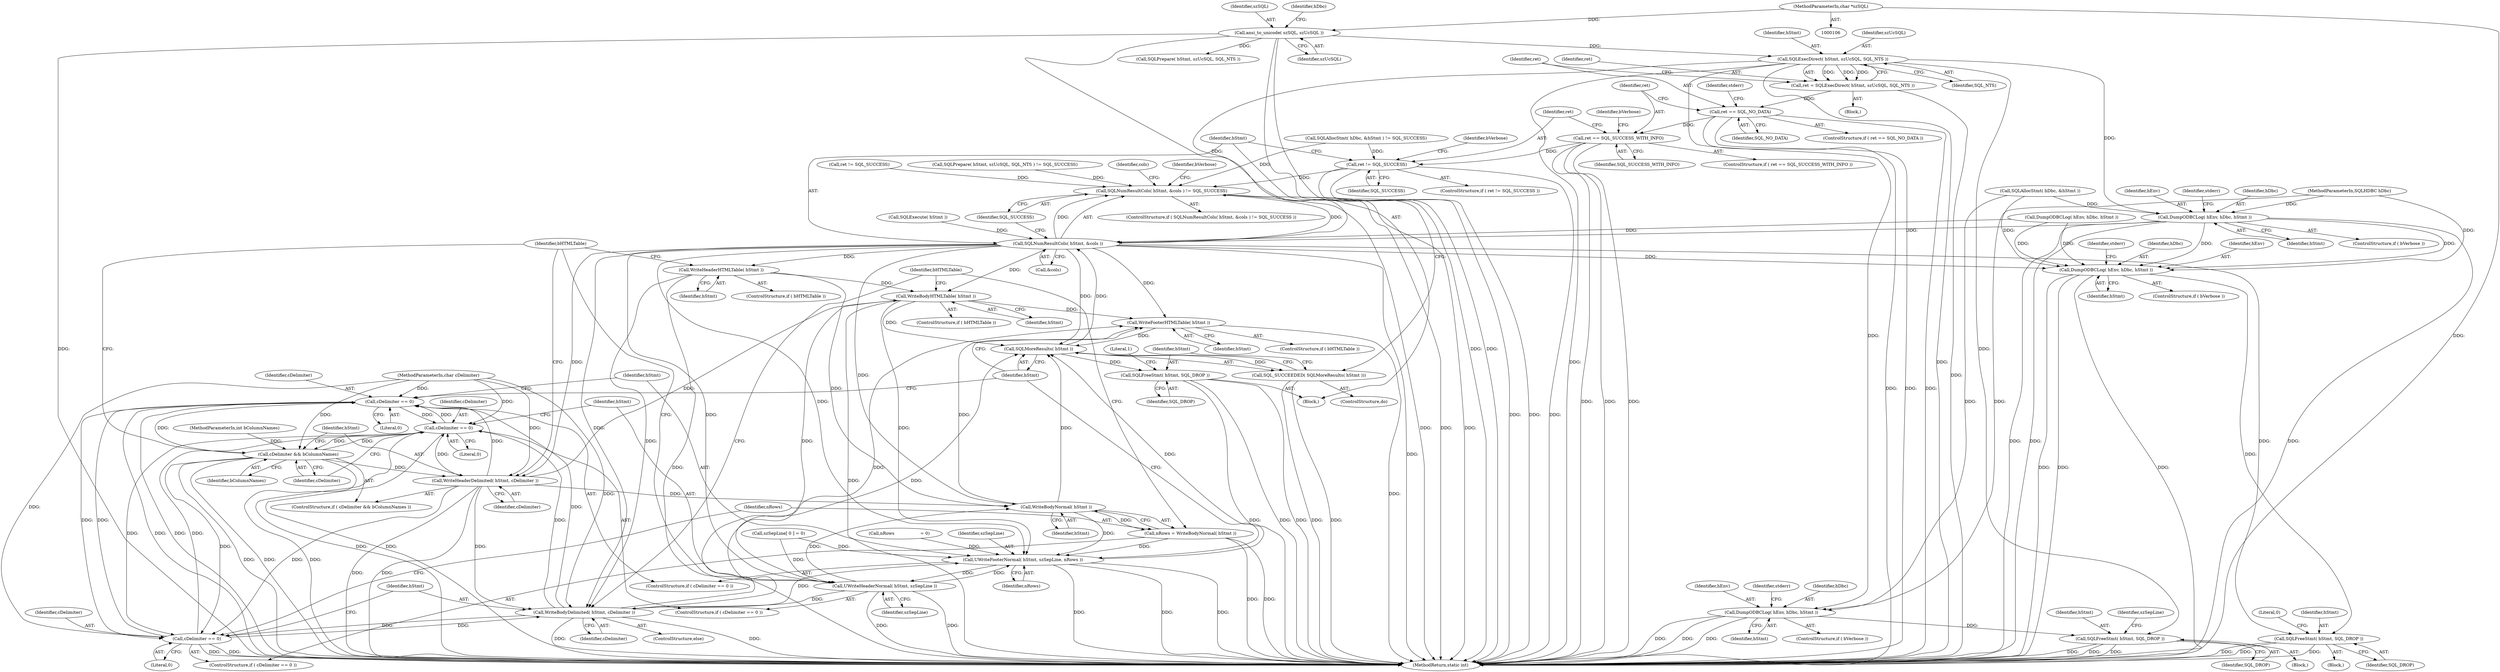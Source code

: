 digraph "0_unixODBC_45ef78e037f578b15fc58938a3a3251655e71d6f#diff-d52750c7ba4e594410438569d8e2963aL24_1@API" {
"1000154" [label="(Call,SQLExecDirect( hStmt, szUcSQL, SQL_NTS ))"];
"1000127" [label="(Call,ansi_to_unicode( szSQL, szUcSQL ))"];
"1000108" [label="(MethodParameterIn,char *szSQL)"];
"1000152" [label="(Call,ret = SQLExecDirect( hStmt, szUcSQL, SQL_NTS ))"];
"1000159" [label="(Call,ret == SQL_NO_DATA)"];
"1000168" [label="(Call,ret == SQL_SUCCESS_WITH_INFO)"];
"1000183" [label="(Call,ret != SQL_SUCCESS)"];
"1000277" [label="(Call,SQLNumResultCols( hStmt, &cols ) != SQL_SUCCESS)"];
"1000174" [label="(Call,DumpODBCLog( hEnv, hDbc, hStmt ))"];
"1000278" [label="(Call,SQLNumResultCols( hStmt, &cols ))"];
"1000286" [label="(Call,DumpODBCLog( hEnv, hDbc, hStmt ))"];
"1000293" [label="(Call,SQLFreeStmt( hStmt, SQL_DROP ))"];
"1000305" [label="(Call,WriteHeaderHTMLTable( hStmt ))"];
"1000325" [label="(Call,WriteBodyHTMLTable( hStmt ))"];
"1000342" [label="(Call,WriteFooterHTMLTable( hStmt ))"];
"1000354" [label="(Call,SQLMoreResults( hStmt ))"];
"1000353" [label="(Call,SQL_SUCCEEDED( SQLMoreResults( hStmt )))"];
"1000356" [label="(Call,SQLFreeStmt( hStmt, SQL_DROP ))"];
"1000349" [label="(Call,UWriteFooterNormal( hStmt, szSepLine, nRows ))"];
"1000312" [label="(Call,UWriteHeaderNormal( hStmt, szSepLine ))"];
"1000334" [label="(Call,WriteBodyNormal( hStmt ))"];
"1000332" [label="(Call,nRows = WriteBodyNormal( hStmt ))"];
"1000337" [label="(Call,WriteBodyDelimited( hStmt, cDelimiter ))"];
"1000309" [label="(Call,cDelimiter == 0)"];
"1000317" [label="(Call,cDelimiter && bColumnNames)"];
"1000320" [label="(Call,WriteHeaderDelimited( hStmt, cDelimiter ))"];
"1000329" [label="(Call,cDelimiter == 0)"];
"1000346" [label="(Call,cDelimiter == 0)"];
"1000189" [label="(Call,DumpODBCLog( hEnv, hDbc, hStmt ))"];
"1000196" [label="(Call,SQLFreeStmt( hStmt, SQL_DROP ))"];
"1000334" [label="(Call,WriteBodyNormal( hStmt ))"];
"1000175" [label="(Identifier,hEnv)"];
"1000354" [label="(Call,SQLMoreResults( hStmt ))"];
"1000282" [label="(Identifier,SQL_SUCCESS)"];
"1000314" [label="(Identifier,szSepLine)"];
"1000153" [label="(Identifier,ret)"];
"1000330" [label="(Identifier,cDelimiter)"];
"1000155" [label="(Identifier,hStmt)"];
"1000300" [label="(Identifier,cols)"];
"1000177" [label="(Identifier,hStmt)"];
"1000317" [label="(Call,cDelimiter && bColumnNames)"];
"1000192" [label="(Identifier,hStmt)"];
"1000351" [label="(Identifier,szSepLine)"];
"1000169" [label="(Identifier,ret)"];
"1000331" [label="(Literal,0)"];
"1000112" [label="(Block,)"];
"1000280" [label="(Call,&cols)"];
"1000198" [label="(Identifier,SQL_DROP)"];
"1000297" [label="(Literal,0)"];
"1000340" [label="(ControlStructure,if ( bHTMLTable ))"];
"1000342" [label="(Call,WriteFooterHTMLTable( hStmt ))"];
"1000276" [label="(ControlStructure,if ( SQLNumResultCols( hStmt, &cols ) != SQL_SUCCESS ))"];
"1000189" [label="(Call,DumpODBCLog( hEnv, hDbc, hStmt ))"];
"1000345" [label="(ControlStructure,if ( cDelimiter == 0 ))"];
"1000318" [label="(Identifier,cDelimiter)"];
"1000328" [label="(ControlStructure,if ( cDelimiter == 0 ))"];
"1000277" [label="(Call,SQLNumResultCols( hStmt, &cols ) != SQL_SUCCESS)"];
"1000335" [label="(Identifier,hStmt)"];
"1000182" [label="(ControlStructure,if ( ret != SQL_SUCCESS ))"];
"1000194" [label="(Identifier,stderr)"];
"1000350" [label="(Identifier,hStmt)"];
"1000320" [label="(Call,WriteHeaderDelimited( hStmt, cDelimiter ))"];
"1000183" [label="(Call,ret != SQL_SUCCESS)"];
"1000156" [label="(Identifier,szUcSQL)"];
"1000108" [label="(MethodParameterIn,char *szSQL)"];
"1000325" [label="(Call,WriteBodyHTMLTable( hStmt ))"];
"1000312" [label="(Call,UWriteHeaderNormal( hStmt, szSepLine ))"];
"1000129" [label="(Identifier,szUcSQL)"];
"1000176" [label="(Identifier,hDbc)"];
"1000284" [label="(ControlStructure,if ( bVerbose ))"];
"1000346" [label="(Call,cDelimiter == 0)"];
"1000185" [label="(Identifier,SQL_SUCCESS)"];
"1000229" [label="(Call,SQLExecute( hStmt ))"];
"1000274" [label="(ControlStructure,do)"];
"1000305" [label="(Call,WriteHeaderHTMLTable( hStmt ))"];
"1000128" [label="(Identifier,szSQL)"];
"1000152" [label="(Call,ret = SQLExecDirect( hStmt, szUcSQL, SQL_NTS ))"];
"1000207" [label="(Call,SQLPrepare( hStmt, szUcSQL, SQL_NTS ))"];
"1000324" [label="(Identifier,bHTMLTable)"];
"1000303" [label="(ControlStructure,if ( bHTMLTable ))"];
"1000341" [label="(Identifier,bHTMLTable)"];
"1000132" [label="(Call,SQLAllocStmt( hDbc, &hStmt ))"];
"1000158" [label="(ControlStructure,if ( ret == SQL_NO_DATA ))"];
"1000285" [label="(Identifier,bVerbose)"];
"1000295" [label="(Identifier,SQL_DROP)"];
"1000191" [label="(Identifier,hDbc)"];
"1000256" [label="(Call,ret != SQL_SUCCESS)"];
"1000188" [label="(Identifier,bVerbose)"];
"1000352" [label="(Identifier,nRows)"];
"1000279" [label="(Identifier,hStmt)"];
"1000337" [label="(Call,WriteBodyDelimited( hStmt, cDelimiter ))"];
"1000336" [label="(ControlStructure,else)"];
"1000154" [label="(Call,SQLExecDirect( hStmt, szUcSQL, SQL_NTS ))"];
"1000283" [label="(Block,)"];
"1000119" [label="(Call,nRows                   = 0)"];
"1000323" [label="(ControlStructure,if ( bHTMLTable ))"];
"1000353" [label="(Call,SQL_SUCCEEDED( SQLMoreResults( hStmt )))"];
"1000110" [label="(MethodParameterIn,int bColumnNames)"];
"1000173" [label="(Identifier,bVerbose)"];
"1000170" [label="(Identifier,SQL_SUCCESS_WITH_INFO)"];
"1000308" [label="(ControlStructure,if ( cDelimiter == 0 ))"];
"1000151" [label="(Block,)"];
"1000206" [label="(Call,SQLPrepare( hStmt, szUcSQL, SQL_NTS ) != SQL_SUCCESS)"];
"1000164" [label="(Identifier,stderr)"];
"1000311" [label="(Literal,0)"];
"1000347" [label="(Identifier,cDelimiter)"];
"1000349" [label="(Call,UWriteFooterNormal( hStmt, szSepLine, nRows ))"];
"1000356" [label="(Call,SQLFreeStmt( hStmt, SQL_DROP ))"];
"1000357" [label="(Identifier,hStmt)"];
"1000310" [label="(Identifier,cDelimiter)"];
"1000107" [label="(MethodParameterIn,SQLHDBC hDbc)"];
"1000309" [label="(Call,cDelimiter == 0)"];
"1000287" [label="(Identifier,hEnv)"];
"1000197" [label="(Identifier,hStmt)"];
"1000339" [label="(Identifier,cDelimiter)"];
"1000122" [label="(Call,szSepLine[ 0 ] = 0)"];
"1000187" [label="(ControlStructure,if ( bVerbose ))"];
"1000326" [label="(Identifier,hStmt)"];
"1000196" [label="(Call,SQLFreeStmt( hStmt, SQL_DROP ))"];
"1000333" [label="(Identifier,nRows)"];
"1000329" [label="(Call,cDelimiter == 0)"];
"1000167" [label="(ControlStructure,if ( ret == SQL_SUCCESS_WITH_INFO ))"];
"1000360" [label="(Literal,1)"];
"1000127" [label="(Call,ansi_to_unicode( szSQL, szUcSQL ))"];
"1000286" [label="(Call,DumpODBCLog( hEnv, hDbc, hStmt ))"];
"1000289" [label="(Identifier,hStmt)"];
"1000338" [label="(Identifier,hStmt)"];
"1000361" [label="(MethodReturn,static int)"];
"1000291" [label="(Identifier,stderr)"];
"1000109" [label="(MethodParameterIn,char cDelimiter)"];
"1000190" [label="(Identifier,hEnv)"];
"1000157" [label="(Identifier,SQL_NTS)"];
"1000321" [label="(Identifier,hStmt)"];
"1000294" [label="(Identifier,hStmt)"];
"1000200" [label="(Identifier,szSepLine)"];
"1000168" [label="(Call,ret == SQL_SUCCESS_WITH_INFO)"];
"1000316" [label="(ControlStructure,if ( cDelimiter && bColumnNames ))"];
"1000348" [label="(Literal,0)"];
"1000186" [label="(Block,)"];
"1000319" [label="(Identifier,bColumnNames)"];
"1000161" [label="(Identifier,SQL_NO_DATA)"];
"1000332" [label="(Call,nRows = WriteBodyNormal( hStmt ))"];
"1000358" [label="(Identifier,SQL_DROP)"];
"1000160" [label="(Identifier,ret)"];
"1000174" [label="(Call,DumpODBCLog( hEnv, hDbc, hStmt ))"];
"1000355" [label="(Identifier,hStmt)"];
"1000131" [label="(Call,SQLAllocStmt( hDbc, &hStmt ) != SQL_SUCCESS)"];
"1000133" [label="(Identifier,hDbc)"];
"1000313" [label="(Identifier,hStmt)"];
"1000184" [label="(Identifier,ret)"];
"1000306" [label="(Identifier,hStmt)"];
"1000247" [label="(Call,DumpODBCLog( hEnv, hDbc, hStmt ))"];
"1000288" [label="(Identifier,hDbc)"];
"1000322" [label="(Identifier,cDelimiter)"];
"1000278" [label="(Call,SQLNumResultCols( hStmt, &cols ))"];
"1000159" [label="(Call,ret == SQL_NO_DATA)"];
"1000343" [label="(Identifier,hStmt)"];
"1000179" [label="(Identifier,stderr)"];
"1000172" [label="(ControlStructure,if ( bVerbose ))"];
"1000293" [label="(Call,SQLFreeStmt( hStmt, SQL_DROP ))"];
"1000154" -> "1000152"  [label="AST: "];
"1000154" -> "1000157"  [label="CFG: "];
"1000155" -> "1000154"  [label="AST: "];
"1000156" -> "1000154"  [label="AST: "];
"1000157" -> "1000154"  [label="AST: "];
"1000152" -> "1000154"  [label="CFG: "];
"1000154" -> "1000361"  [label="DDG: "];
"1000154" -> "1000361"  [label="DDG: "];
"1000154" -> "1000152"  [label="DDG: "];
"1000154" -> "1000152"  [label="DDG: "];
"1000154" -> "1000152"  [label="DDG: "];
"1000127" -> "1000154"  [label="DDG: "];
"1000154" -> "1000174"  [label="DDG: "];
"1000154" -> "1000189"  [label="DDG: "];
"1000154" -> "1000196"  [label="DDG: "];
"1000154" -> "1000278"  [label="DDG: "];
"1000127" -> "1000112"  [label="AST: "];
"1000127" -> "1000129"  [label="CFG: "];
"1000128" -> "1000127"  [label="AST: "];
"1000129" -> "1000127"  [label="AST: "];
"1000133" -> "1000127"  [label="CFG: "];
"1000127" -> "1000361"  [label="DDG: "];
"1000127" -> "1000361"  [label="DDG: "];
"1000127" -> "1000361"  [label="DDG: "];
"1000108" -> "1000127"  [label="DDG: "];
"1000127" -> "1000207"  [label="DDG: "];
"1000108" -> "1000106"  [label="AST: "];
"1000108" -> "1000361"  [label="DDG: "];
"1000152" -> "1000151"  [label="AST: "];
"1000153" -> "1000152"  [label="AST: "];
"1000160" -> "1000152"  [label="CFG: "];
"1000152" -> "1000361"  [label="DDG: "];
"1000152" -> "1000159"  [label="DDG: "];
"1000159" -> "1000158"  [label="AST: "];
"1000159" -> "1000161"  [label="CFG: "];
"1000160" -> "1000159"  [label="AST: "];
"1000161" -> "1000159"  [label="AST: "];
"1000164" -> "1000159"  [label="CFG: "];
"1000169" -> "1000159"  [label="CFG: "];
"1000159" -> "1000361"  [label="DDG: "];
"1000159" -> "1000361"  [label="DDG: "];
"1000159" -> "1000361"  [label="DDG: "];
"1000159" -> "1000168"  [label="DDG: "];
"1000168" -> "1000167"  [label="AST: "];
"1000168" -> "1000170"  [label="CFG: "];
"1000169" -> "1000168"  [label="AST: "];
"1000170" -> "1000168"  [label="AST: "];
"1000173" -> "1000168"  [label="CFG: "];
"1000184" -> "1000168"  [label="CFG: "];
"1000168" -> "1000361"  [label="DDG: "];
"1000168" -> "1000361"  [label="DDG: "];
"1000168" -> "1000361"  [label="DDG: "];
"1000168" -> "1000183"  [label="DDG: "];
"1000183" -> "1000182"  [label="AST: "];
"1000183" -> "1000185"  [label="CFG: "];
"1000184" -> "1000183"  [label="AST: "];
"1000185" -> "1000183"  [label="AST: "];
"1000188" -> "1000183"  [label="CFG: "];
"1000279" -> "1000183"  [label="CFG: "];
"1000183" -> "1000361"  [label="DDG: "];
"1000183" -> "1000361"  [label="DDG: "];
"1000183" -> "1000361"  [label="DDG: "];
"1000131" -> "1000183"  [label="DDG: "];
"1000183" -> "1000277"  [label="DDG: "];
"1000277" -> "1000276"  [label="AST: "];
"1000277" -> "1000282"  [label="CFG: "];
"1000278" -> "1000277"  [label="AST: "];
"1000282" -> "1000277"  [label="AST: "];
"1000285" -> "1000277"  [label="CFG: "];
"1000300" -> "1000277"  [label="CFG: "];
"1000277" -> "1000361"  [label="DDG: "];
"1000277" -> "1000361"  [label="DDG: "];
"1000277" -> "1000361"  [label="DDG: "];
"1000278" -> "1000277"  [label="DDG: "];
"1000278" -> "1000277"  [label="DDG: "];
"1000256" -> "1000277"  [label="DDG: "];
"1000206" -> "1000277"  [label="DDG: "];
"1000131" -> "1000277"  [label="DDG: "];
"1000174" -> "1000172"  [label="AST: "];
"1000174" -> "1000177"  [label="CFG: "];
"1000175" -> "1000174"  [label="AST: "];
"1000176" -> "1000174"  [label="AST: "];
"1000177" -> "1000174"  [label="AST: "];
"1000179" -> "1000174"  [label="CFG: "];
"1000174" -> "1000361"  [label="DDG: "];
"1000174" -> "1000361"  [label="DDG: "];
"1000174" -> "1000361"  [label="DDG: "];
"1000132" -> "1000174"  [label="DDG: "];
"1000107" -> "1000174"  [label="DDG: "];
"1000174" -> "1000278"  [label="DDG: "];
"1000174" -> "1000286"  [label="DDG: "];
"1000174" -> "1000286"  [label="DDG: "];
"1000278" -> "1000280"  [label="CFG: "];
"1000279" -> "1000278"  [label="AST: "];
"1000280" -> "1000278"  [label="AST: "];
"1000282" -> "1000278"  [label="CFG: "];
"1000278" -> "1000361"  [label="DDG: "];
"1000229" -> "1000278"  [label="DDG: "];
"1000247" -> "1000278"  [label="DDG: "];
"1000354" -> "1000278"  [label="DDG: "];
"1000278" -> "1000286"  [label="DDG: "];
"1000278" -> "1000293"  [label="DDG: "];
"1000278" -> "1000305"  [label="DDG: "];
"1000278" -> "1000312"  [label="DDG: "];
"1000278" -> "1000320"  [label="DDG: "];
"1000278" -> "1000325"  [label="DDG: "];
"1000278" -> "1000334"  [label="DDG: "];
"1000278" -> "1000337"  [label="DDG: "];
"1000278" -> "1000342"  [label="DDG: "];
"1000278" -> "1000349"  [label="DDG: "];
"1000278" -> "1000354"  [label="DDG: "];
"1000286" -> "1000284"  [label="AST: "];
"1000286" -> "1000289"  [label="CFG: "];
"1000287" -> "1000286"  [label="AST: "];
"1000288" -> "1000286"  [label="AST: "];
"1000289" -> "1000286"  [label="AST: "];
"1000291" -> "1000286"  [label="CFG: "];
"1000286" -> "1000361"  [label="DDG: "];
"1000286" -> "1000361"  [label="DDG: "];
"1000286" -> "1000361"  [label="DDG: "];
"1000247" -> "1000286"  [label="DDG: "];
"1000247" -> "1000286"  [label="DDG: "];
"1000132" -> "1000286"  [label="DDG: "];
"1000107" -> "1000286"  [label="DDG: "];
"1000286" -> "1000293"  [label="DDG: "];
"1000293" -> "1000283"  [label="AST: "];
"1000293" -> "1000295"  [label="CFG: "];
"1000294" -> "1000293"  [label="AST: "];
"1000295" -> "1000293"  [label="AST: "];
"1000297" -> "1000293"  [label="CFG: "];
"1000293" -> "1000361"  [label="DDG: "];
"1000293" -> "1000361"  [label="DDG: "];
"1000293" -> "1000361"  [label="DDG: "];
"1000305" -> "1000303"  [label="AST: "];
"1000305" -> "1000306"  [label="CFG: "];
"1000306" -> "1000305"  [label="AST: "];
"1000324" -> "1000305"  [label="CFG: "];
"1000305" -> "1000361"  [label="DDG: "];
"1000305" -> "1000325"  [label="DDG: "];
"1000305" -> "1000334"  [label="DDG: "];
"1000305" -> "1000337"  [label="DDG: "];
"1000325" -> "1000323"  [label="AST: "];
"1000325" -> "1000326"  [label="CFG: "];
"1000326" -> "1000325"  [label="AST: "];
"1000341" -> "1000325"  [label="CFG: "];
"1000325" -> "1000361"  [label="DDG: "];
"1000312" -> "1000325"  [label="DDG: "];
"1000320" -> "1000325"  [label="DDG: "];
"1000325" -> "1000342"  [label="DDG: "];
"1000325" -> "1000349"  [label="DDG: "];
"1000325" -> "1000354"  [label="DDG: "];
"1000342" -> "1000340"  [label="AST: "];
"1000342" -> "1000343"  [label="CFG: "];
"1000343" -> "1000342"  [label="AST: "];
"1000355" -> "1000342"  [label="CFG: "];
"1000342" -> "1000361"  [label="DDG: "];
"1000337" -> "1000342"  [label="DDG: "];
"1000334" -> "1000342"  [label="DDG: "];
"1000342" -> "1000354"  [label="DDG: "];
"1000354" -> "1000353"  [label="AST: "];
"1000354" -> "1000355"  [label="CFG: "];
"1000355" -> "1000354"  [label="AST: "];
"1000353" -> "1000354"  [label="CFG: "];
"1000354" -> "1000353"  [label="DDG: "];
"1000337" -> "1000354"  [label="DDG: "];
"1000349" -> "1000354"  [label="DDG: "];
"1000334" -> "1000354"  [label="DDG: "];
"1000354" -> "1000356"  [label="DDG: "];
"1000353" -> "1000274"  [label="AST: "];
"1000279" -> "1000353"  [label="CFG: "];
"1000357" -> "1000353"  [label="CFG: "];
"1000353" -> "1000361"  [label="DDG: "];
"1000353" -> "1000361"  [label="DDG: "];
"1000356" -> "1000112"  [label="AST: "];
"1000356" -> "1000358"  [label="CFG: "];
"1000357" -> "1000356"  [label="AST: "];
"1000358" -> "1000356"  [label="AST: "];
"1000360" -> "1000356"  [label="CFG: "];
"1000356" -> "1000361"  [label="DDG: "];
"1000356" -> "1000361"  [label="DDG: "];
"1000356" -> "1000361"  [label="DDG: "];
"1000349" -> "1000345"  [label="AST: "];
"1000349" -> "1000352"  [label="CFG: "];
"1000350" -> "1000349"  [label="AST: "];
"1000351" -> "1000349"  [label="AST: "];
"1000352" -> "1000349"  [label="AST: "];
"1000355" -> "1000349"  [label="CFG: "];
"1000349" -> "1000361"  [label="DDG: "];
"1000349" -> "1000361"  [label="DDG: "];
"1000349" -> "1000361"  [label="DDG: "];
"1000349" -> "1000312"  [label="DDG: "];
"1000337" -> "1000349"  [label="DDG: "];
"1000334" -> "1000349"  [label="DDG: "];
"1000122" -> "1000349"  [label="DDG: "];
"1000312" -> "1000349"  [label="DDG: "];
"1000332" -> "1000349"  [label="DDG: "];
"1000119" -> "1000349"  [label="DDG: "];
"1000312" -> "1000308"  [label="AST: "];
"1000312" -> "1000314"  [label="CFG: "];
"1000313" -> "1000312"  [label="AST: "];
"1000314" -> "1000312"  [label="AST: "];
"1000324" -> "1000312"  [label="CFG: "];
"1000312" -> "1000361"  [label="DDG: "];
"1000312" -> "1000361"  [label="DDG: "];
"1000122" -> "1000312"  [label="DDG: "];
"1000312" -> "1000334"  [label="DDG: "];
"1000312" -> "1000337"  [label="DDG: "];
"1000334" -> "1000332"  [label="AST: "];
"1000334" -> "1000335"  [label="CFG: "];
"1000335" -> "1000334"  [label="AST: "];
"1000332" -> "1000334"  [label="CFG: "];
"1000334" -> "1000332"  [label="DDG: "];
"1000320" -> "1000334"  [label="DDG: "];
"1000332" -> "1000328"  [label="AST: "];
"1000333" -> "1000332"  [label="AST: "];
"1000341" -> "1000332"  [label="CFG: "];
"1000332" -> "1000361"  [label="DDG: "];
"1000332" -> "1000361"  [label="DDG: "];
"1000337" -> "1000336"  [label="AST: "];
"1000337" -> "1000339"  [label="CFG: "];
"1000338" -> "1000337"  [label="AST: "];
"1000339" -> "1000337"  [label="AST: "];
"1000341" -> "1000337"  [label="CFG: "];
"1000337" -> "1000361"  [label="DDG: "];
"1000337" -> "1000361"  [label="DDG: "];
"1000337" -> "1000309"  [label="DDG: "];
"1000337" -> "1000329"  [label="DDG: "];
"1000320" -> "1000337"  [label="DDG: "];
"1000329" -> "1000337"  [label="DDG: "];
"1000109" -> "1000337"  [label="DDG: "];
"1000337" -> "1000346"  [label="DDG: "];
"1000309" -> "1000308"  [label="AST: "];
"1000309" -> "1000311"  [label="CFG: "];
"1000310" -> "1000309"  [label="AST: "];
"1000311" -> "1000309"  [label="AST: "];
"1000313" -> "1000309"  [label="CFG: "];
"1000318" -> "1000309"  [label="CFG: "];
"1000309" -> "1000361"  [label="DDG: "];
"1000309" -> "1000361"  [label="DDG: "];
"1000317" -> "1000309"  [label="DDG: "];
"1000346" -> "1000309"  [label="DDG: "];
"1000329" -> "1000309"  [label="DDG: "];
"1000320" -> "1000309"  [label="DDG: "];
"1000109" -> "1000309"  [label="DDG: "];
"1000309" -> "1000317"  [label="DDG: "];
"1000309" -> "1000329"  [label="DDG: "];
"1000309" -> "1000346"  [label="DDG: "];
"1000317" -> "1000316"  [label="AST: "];
"1000317" -> "1000318"  [label="CFG: "];
"1000317" -> "1000319"  [label="CFG: "];
"1000318" -> "1000317"  [label="AST: "];
"1000319" -> "1000317"  [label="AST: "];
"1000321" -> "1000317"  [label="CFG: "];
"1000324" -> "1000317"  [label="CFG: "];
"1000317" -> "1000361"  [label="DDG: "];
"1000317" -> "1000361"  [label="DDG: "];
"1000317" -> "1000361"  [label="DDG: "];
"1000109" -> "1000317"  [label="DDG: "];
"1000110" -> "1000317"  [label="DDG: "];
"1000317" -> "1000320"  [label="DDG: "];
"1000317" -> "1000329"  [label="DDG: "];
"1000317" -> "1000346"  [label="DDG: "];
"1000320" -> "1000316"  [label="AST: "];
"1000320" -> "1000322"  [label="CFG: "];
"1000321" -> "1000320"  [label="AST: "];
"1000322" -> "1000320"  [label="AST: "];
"1000324" -> "1000320"  [label="CFG: "];
"1000320" -> "1000361"  [label="DDG: "];
"1000320" -> "1000361"  [label="DDG: "];
"1000109" -> "1000320"  [label="DDG: "];
"1000320" -> "1000329"  [label="DDG: "];
"1000320" -> "1000346"  [label="DDG: "];
"1000329" -> "1000328"  [label="AST: "];
"1000329" -> "1000331"  [label="CFG: "];
"1000330" -> "1000329"  [label="AST: "];
"1000331" -> "1000329"  [label="AST: "];
"1000333" -> "1000329"  [label="CFG: "];
"1000338" -> "1000329"  [label="CFG: "];
"1000329" -> "1000361"  [label="DDG: "];
"1000329" -> "1000361"  [label="DDG: "];
"1000346" -> "1000329"  [label="DDG: "];
"1000109" -> "1000329"  [label="DDG: "];
"1000329" -> "1000346"  [label="DDG: "];
"1000346" -> "1000345"  [label="AST: "];
"1000346" -> "1000348"  [label="CFG: "];
"1000347" -> "1000346"  [label="AST: "];
"1000348" -> "1000346"  [label="AST: "];
"1000355" -> "1000346"  [label="CFG: "];
"1000350" -> "1000346"  [label="CFG: "];
"1000346" -> "1000361"  [label="DDG: "];
"1000346" -> "1000361"  [label="DDG: "];
"1000109" -> "1000346"  [label="DDG: "];
"1000189" -> "1000187"  [label="AST: "];
"1000189" -> "1000192"  [label="CFG: "];
"1000190" -> "1000189"  [label="AST: "];
"1000191" -> "1000189"  [label="AST: "];
"1000192" -> "1000189"  [label="AST: "];
"1000194" -> "1000189"  [label="CFG: "];
"1000189" -> "1000361"  [label="DDG: "];
"1000189" -> "1000361"  [label="DDG: "];
"1000189" -> "1000361"  [label="DDG: "];
"1000132" -> "1000189"  [label="DDG: "];
"1000107" -> "1000189"  [label="DDG: "];
"1000189" -> "1000196"  [label="DDG: "];
"1000196" -> "1000186"  [label="AST: "];
"1000196" -> "1000198"  [label="CFG: "];
"1000197" -> "1000196"  [label="AST: "];
"1000198" -> "1000196"  [label="AST: "];
"1000200" -> "1000196"  [label="CFG: "];
"1000196" -> "1000361"  [label="DDG: "];
"1000196" -> "1000361"  [label="DDG: "];
"1000196" -> "1000361"  [label="DDG: "];
}
